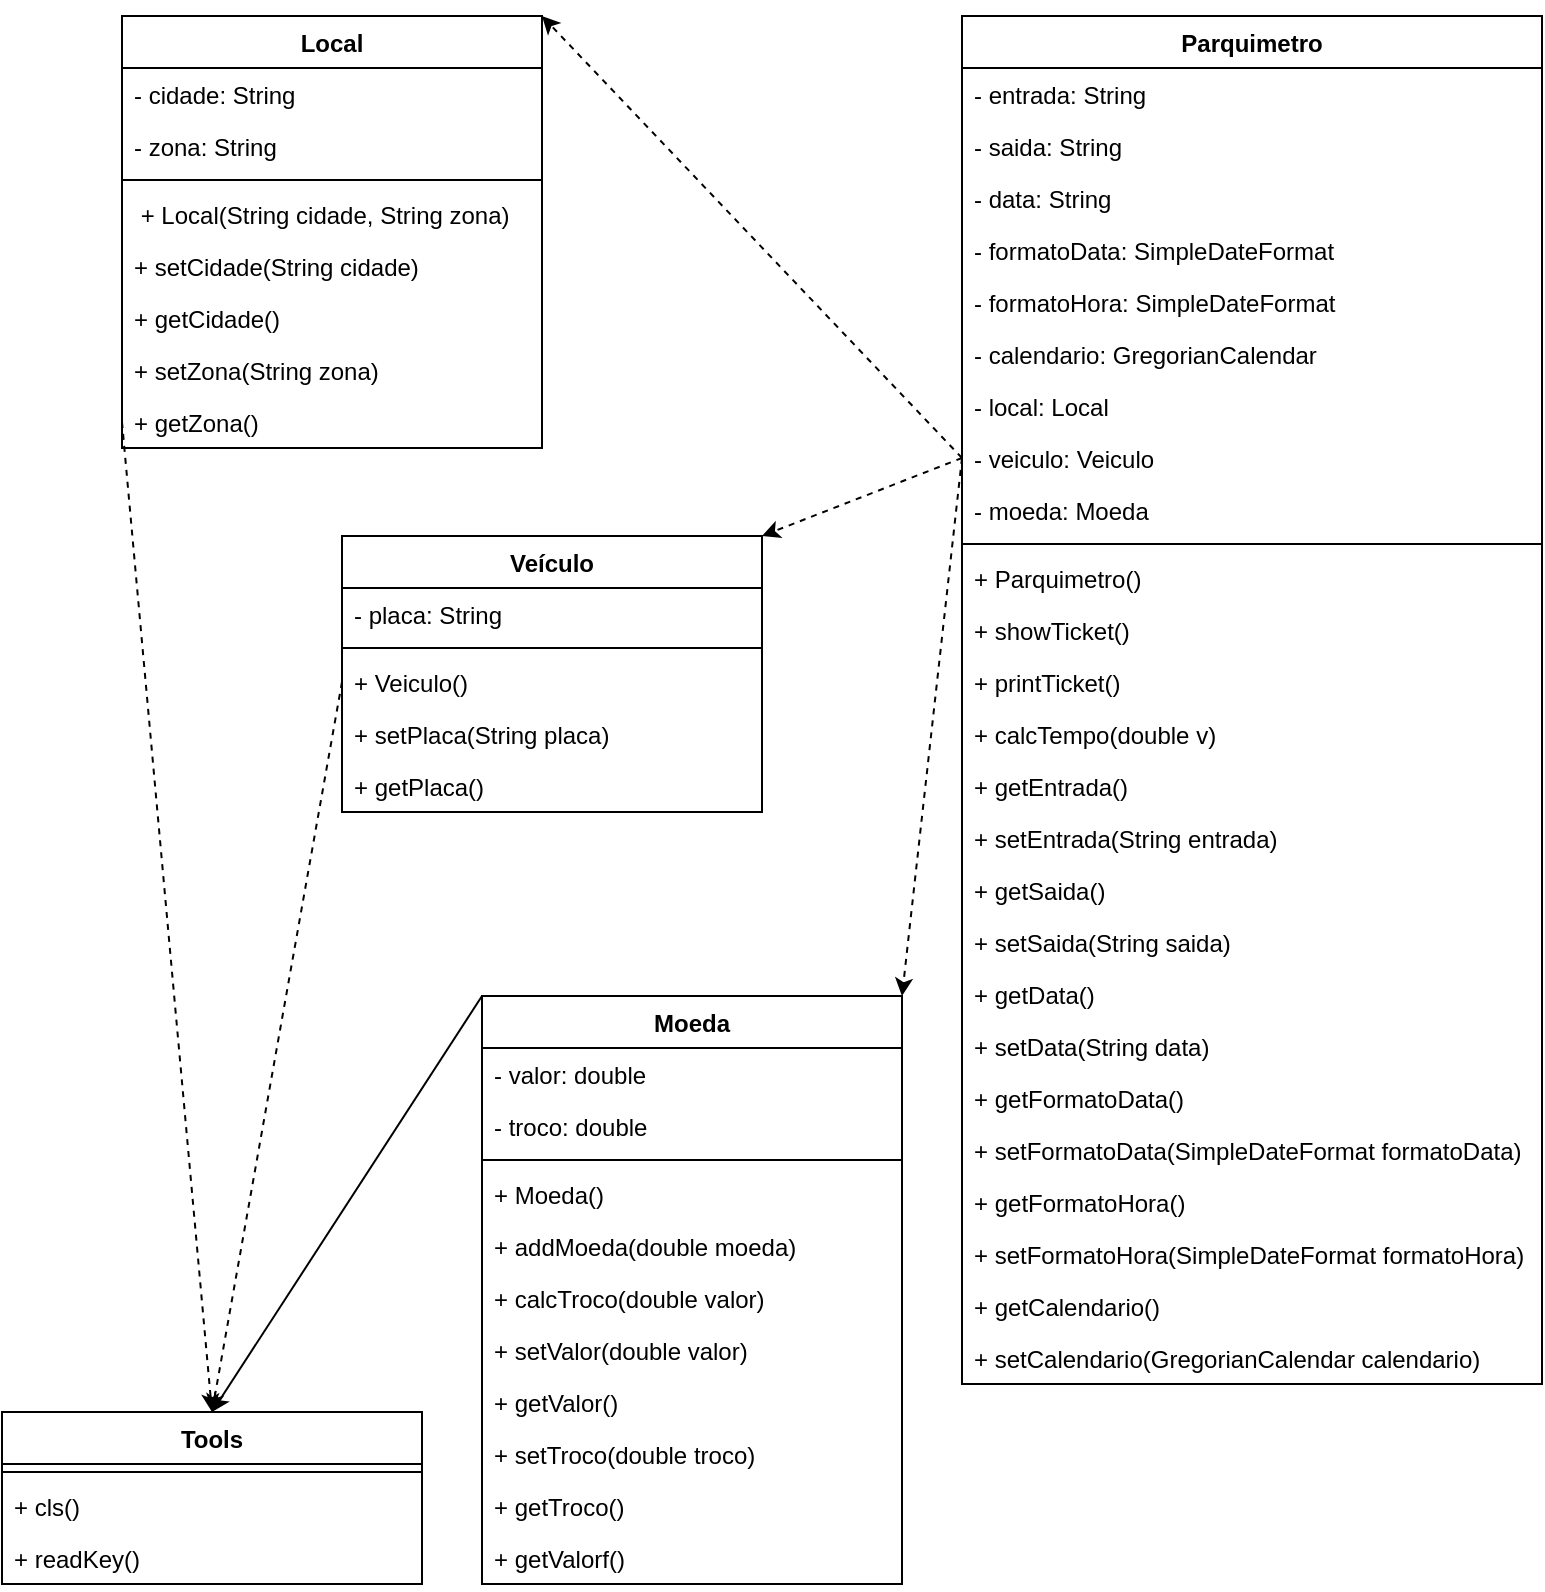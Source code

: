<mxfile>
    <diagram id="3AlERq_dJKsl8BqzaKWU" name="Diagrama UML">
        <mxGraphModel dx="785" dy="651" grid="1" gridSize="10" guides="1" tooltips="1" connect="1" arrows="1" fold="1" page="1" pageScale="1" pageWidth="827" pageHeight="1169" math="0" shadow="0">
            <root>
                <mxCell id="0"/>
                <mxCell id="1" parent="0"/>
                <mxCell id="288" style="edgeStyle=none;rounded=0;html=1;exitX=0;exitY=0;exitDx=0;exitDy=0;entryX=0.5;entryY=0;entryDx=0;entryDy=0;" edge="1" parent="1" source="123" target="250">
                    <mxGeometry relative="1" as="geometry"/>
                </mxCell>
                <mxCell id="123" value="Moeda" style="swimlane;fontStyle=1;align=center;verticalAlign=top;childLayout=stackLayout;horizontal=1;startSize=26;horizontalStack=0;resizeParent=1;resizeParentMax=0;resizeLast=0;collapsible=1;marginBottom=0;labelBackgroundColor=default;" parent="1" vertex="1">
                    <mxGeometry x="280" y="530" width="210" height="294" as="geometry"/>
                </mxCell>
                <mxCell id="124" value="- valor: double&#10;" style="text;strokeColor=none;fillColor=none;align=left;verticalAlign=top;spacingLeft=4;spacingRight=4;overflow=hidden;rotatable=0;points=[[0,0.5],[1,0.5]];portConstraint=eastwest;labelBackgroundColor=default;" parent="123" vertex="1">
                    <mxGeometry y="26" width="210" height="26" as="geometry"/>
                </mxCell>
                <mxCell id="218" value="- troco: double" style="text;strokeColor=none;fillColor=none;align=left;verticalAlign=top;spacingLeft=4;spacingRight=4;overflow=hidden;rotatable=0;points=[[0,0.5],[1,0.5]];portConstraint=eastwest;labelBackgroundColor=default;" parent="123" vertex="1">
                    <mxGeometry y="52" width="210" height="26" as="geometry"/>
                </mxCell>
                <mxCell id="125" value="" style="line;strokeWidth=1;fillColor=none;align=left;verticalAlign=middle;spacingTop=-1;spacingLeft=3;spacingRight=3;rotatable=0;labelPosition=right;points=[];portConstraint=eastwest;labelBackgroundColor=default;" parent="123" vertex="1">
                    <mxGeometry y="78" width="210" height="8" as="geometry"/>
                </mxCell>
                <mxCell id="126" value="+ Moeda()" style="text;strokeColor=none;fillColor=none;align=left;verticalAlign=top;spacingLeft=4;spacingRight=4;overflow=hidden;rotatable=0;points=[[0,0.5],[1,0.5]];portConstraint=eastwest;labelBackgroundColor=default;" parent="123" vertex="1">
                    <mxGeometry y="86" width="210" height="26" as="geometry"/>
                </mxCell>
                <mxCell id="248" value="+ addMoeda(double moeda)" style="text;strokeColor=none;fillColor=none;align=left;verticalAlign=top;spacingLeft=4;spacingRight=4;overflow=hidden;rotatable=0;points=[[0,0.5],[1,0.5]];portConstraint=eastwest;labelBackgroundColor=default;" parent="123" vertex="1">
                    <mxGeometry y="112" width="210" height="26" as="geometry"/>
                </mxCell>
                <mxCell id="191" value="+ calcTroco(double valor)" style="text;strokeColor=none;fillColor=none;align=left;verticalAlign=top;spacingLeft=4;spacingRight=4;overflow=hidden;rotatable=0;points=[[0,0.5],[1,0.5]];portConstraint=eastwest;labelBackgroundColor=default;" parent="123" vertex="1">
                    <mxGeometry y="138" width="210" height="26" as="geometry"/>
                </mxCell>
                <mxCell id="219" value="+ setValor(double valor)" style="text;strokeColor=none;fillColor=none;align=left;verticalAlign=top;spacingLeft=4;spacingRight=4;overflow=hidden;rotatable=0;points=[[0,0.5],[1,0.5]];portConstraint=eastwest;labelBackgroundColor=default;" parent="123" vertex="1">
                    <mxGeometry y="164" width="210" height="26" as="geometry"/>
                </mxCell>
                <mxCell id="221" value="+ getValor()&#10;" style="text;strokeColor=none;fillColor=none;align=left;verticalAlign=top;spacingLeft=4;spacingRight=4;overflow=hidden;rotatable=0;points=[[0,0.5],[1,0.5]];portConstraint=eastwest;labelBackgroundColor=default;" parent="123" vertex="1">
                    <mxGeometry y="190" width="210" height="26" as="geometry"/>
                </mxCell>
                <mxCell id="220" value="+ setTroco(double troco)" style="text;strokeColor=none;fillColor=none;align=left;verticalAlign=top;spacingLeft=4;spacingRight=4;overflow=hidden;rotatable=0;points=[[0,0.5],[1,0.5]];portConstraint=eastwest;labelBackgroundColor=default;" parent="123" vertex="1">
                    <mxGeometry y="216" width="210" height="26" as="geometry"/>
                </mxCell>
                <mxCell id="222" value="+ getTroco()" style="text;strokeColor=none;fillColor=none;align=left;verticalAlign=top;spacingLeft=4;spacingRight=4;overflow=hidden;rotatable=0;points=[[0,0.5],[1,0.5]];portConstraint=eastwest;labelBackgroundColor=default;" parent="123" vertex="1">
                    <mxGeometry y="242" width="210" height="26" as="geometry"/>
                </mxCell>
                <mxCell id="223" value="+ getValorf()" style="text;strokeColor=none;fillColor=none;align=left;verticalAlign=top;spacingLeft=4;spacingRight=4;overflow=hidden;rotatable=0;points=[[0,0.5],[1,0.5]];portConstraint=eastwest;labelBackgroundColor=default;" parent="123" vertex="1">
                    <mxGeometry y="268" width="210" height="26" as="geometry"/>
                </mxCell>
                <mxCell id="209" style="edgeStyle=none;html=1;entryX=1;entryY=0;entryDx=0;entryDy=0;dashed=1;exitX=0;exitY=0.5;exitDx=0;exitDy=0;labelBackgroundColor=default;" parent="1" source="208" target="204" edge="1">
                    <mxGeometry relative="1" as="geometry"/>
                </mxCell>
                <mxCell id="127" value="Parquimetro" style="swimlane;fontStyle=1;align=center;verticalAlign=top;childLayout=stackLayout;horizontal=1;startSize=26;horizontalStack=0;resizeParent=1;resizeParentMax=0;resizeLast=0;collapsible=1;marginBottom=0;labelBackgroundColor=default;" parent="1" vertex="1">
                    <mxGeometry x="520" y="40" width="290" height="684" as="geometry"/>
                </mxCell>
                <mxCell id="240" value="- entrada: String " style="text;strokeColor=none;fillColor=none;align=left;verticalAlign=top;spacingLeft=4;spacingRight=4;overflow=hidden;rotatable=0;points=[[0,0.5],[1,0.5]];portConstraint=eastwest;labelBackgroundColor=default;" parent="127" vertex="1">
                    <mxGeometry y="26" width="290" height="26" as="geometry"/>
                </mxCell>
                <mxCell id="241" value="- saida: String" style="text;strokeColor=none;fillColor=none;align=left;verticalAlign=top;spacingLeft=4;spacingRight=4;overflow=hidden;rotatable=0;points=[[0,0.5],[1,0.5]];portConstraint=eastwest;labelBackgroundColor=default;" parent="127" vertex="1">
                    <mxGeometry y="52" width="290" height="26" as="geometry"/>
                </mxCell>
                <mxCell id="243" value="- data: String " style="text;strokeColor=none;fillColor=none;align=left;verticalAlign=top;spacingLeft=4;spacingRight=4;overflow=hidden;rotatable=0;points=[[0,0.5],[1,0.5]];portConstraint=eastwest;labelBackgroundColor=default;" parent="127" vertex="1">
                    <mxGeometry y="78" width="290" height="26" as="geometry"/>
                </mxCell>
                <mxCell id="242" value="- formatoData: SimpleDateFormat" style="text;strokeColor=none;fillColor=none;align=left;verticalAlign=top;spacingLeft=4;spacingRight=4;overflow=hidden;rotatable=0;points=[[0,0.5],[1,0.5]];portConstraint=eastwest;labelBackgroundColor=default;" parent="127" vertex="1">
                    <mxGeometry y="104" width="290" height="26" as="geometry"/>
                </mxCell>
                <mxCell id="244" value="- formatoHora: SimpleDateFormat " style="text;strokeColor=none;fillColor=none;align=left;verticalAlign=top;spacingLeft=4;spacingRight=4;overflow=hidden;rotatable=0;points=[[0,0.5],[1,0.5]];portConstraint=eastwest;labelBackgroundColor=default;" parent="127" vertex="1">
                    <mxGeometry y="130" width="290" height="26" as="geometry"/>
                </mxCell>
                <mxCell id="245" value="- calendario: GregorianCalendar" style="text;strokeColor=none;fillColor=none;align=left;verticalAlign=top;spacingLeft=4;spacingRight=4;overflow=hidden;rotatable=0;points=[[0,0.5],[1,0.5]];portConstraint=eastwest;labelBackgroundColor=default;" parent="127" vertex="1">
                    <mxGeometry y="156" width="290" height="26" as="geometry"/>
                </mxCell>
                <mxCell id="190" value="- local: Local" style="text;strokeColor=none;fillColor=none;align=left;verticalAlign=top;spacingLeft=4;spacingRight=4;overflow=hidden;rotatable=0;points=[[0,0.5],[1,0.5]];portConstraint=eastwest;labelBackgroundColor=default;" parent="127" vertex="1">
                    <mxGeometry y="182" width="290" height="26" as="geometry"/>
                </mxCell>
                <mxCell id="208" value="- veiculo: Veiculo" style="text;strokeColor=none;fillColor=none;align=left;verticalAlign=top;spacingLeft=4;spacingRight=4;overflow=hidden;rotatable=0;points=[[0,0.5],[1,0.5]];portConstraint=eastwest;labelBackgroundColor=default;" parent="127" vertex="1">
                    <mxGeometry y="208" width="290" height="26" as="geometry"/>
                </mxCell>
                <mxCell id="192" value="- moeda: Moeda" style="text;strokeColor=none;fillColor=none;align=left;verticalAlign=top;spacingLeft=4;spacingRight=4;overflow=hidden;rotatable=0;points=[[0,0.5],[1,0.5]];portConstraint=eastwest;labelBackgroundColor=default;" parent="127" vertex="1">
                    <mxGeometry y="234" width="290" height="26" as="geometry"/>
                </mxCell>
                <mxCell id="129" value="" style="line;strokeWidth=1;fillColor=none;align=left;verticalAlign=middle;spacingTop=-1;spacingLeft=3;spacingRight=3;rotatable=0;labelPosition=right;points=[];portConstraint=eastwest;labelBackgroundColor=default;" parent="127" vertex="1">
                    <mxGeometry y="260" width="290" height="8" as="geometry"/>
                </mxCell>
                <mxCell id="194" value="+ Parquimetro()" style="text;strokeColor=none;fillColor=none;align=left;verticalAlign=top;spacingLeft=4;spacingRight=4;overflow=hidden;rotatable=0;points=[[0,0.5],[1,0.5]];portConstraint=eastwest;labelBackgroundColor=default;" parent="127" vertex="1">
                    <mxGeometry y="268" width="290" height="26" as="geometry"/>
                </mxCell>
                <mxCell id="217" value="+ showTicket()" style="text;strokeColor=none;fillColor=none;align=left;verticalAlign=top;spacingLeft=4;spacingRight=4;overflow=hidden;rotatable=0;points=[[0,0.5],[1,0.5]];portConstraint=eastwest;labelBackgroundColor=default;" parent="127" vertex="1">
                    <mxGeometry y="294" width="290" height="26" as="geometry"/>
                </mxCell>
                <mxCell id="249" value="+ printTicket()" style="text;strokeColor=none;fillColor=none;align=left;verticalAlign=top;spacingLeft=4;spacingRight=4;overflow=hidden;rotatable=0;points=[[0,0.5],[1,0.5]];portConstraint=eastwest;labelBackgroundColor=default;" parent="127" vertex="1">
                    <mxGeometry y="320" width="290" height="26" as="geometry"/>
                </mxCell>
                <mxCell id="224" value="+ calcTempo(double v)" style="text;strokeColor=none;fillColor=none;align=left;verticalAlign=top;spacingLeft=4;spacingRight=4;overflow=hidden;rotatable=0;points=[[0,0.5],[1,0.5]];portConstraint=eastwest;labelBackgroundColor=default;" parent="127" vertex="1">
                    <mxGeometry y="346" width="290" height="26" as="geometry"/>
                </mxCell>
                <mxCell id="225" value="+ getEntrada()" style="text;strokeColor=none;fillColor=none;align=left;verticalAlign=top;spacingLeft=4;spacingRight=4;overflow=hidden;rotatable=0;points=[[0,0.5],[1,0.5]];portConstraint=eastwest;labelBackgroundColor=default;" parent="127" vertex="1">
                    <mxGeometry y="372" width="290" height="26" as="geometry"/>
                </mxCell>
                <mxCell id="226" value="+ setEntrada(String entrada)" style="text;strokeColor=none;fillColor=none;align=left;verticalAlign=top;spacingLeft=4;spacingRight=4;overflow=hidden;rotatable=0;points=[[0,0.5],[1,0.5]];portConstraint=eastwest;labelBackgroundColor=default;" parent="127" vertex="1">
                    <mxGeometry y="398" width="290" height="26" as="geometry"/>
                </mxCell>
                <mxCell id="227" value="+ getSaida()" style="text;strokeColor=none;fillColor=none;align=left;verticalAlign=top;spacingLeft=4;spacingRight=4;overflow=hidden;rotatable=0;points=[[0,0.5],[1,0.5]];portConstraint=eastwest;labelBackgroundColor=default;" parent="127" vertex="1">
                    <mxGeometry y="424" width="290" height="26" as="geometry"/>
                </mxCell>
                <mxCell id="228" value="+ setSaida(String saida)" style="text;strokeColor=none;fillColor=none;align=left;verticalAlign=top;spacingLeft=4;spacingRight=4;overflow=hidden;rotatable=0;points=[[0,0.5],[1,0.5]];portConstraint=eastwest;labelBackgroundColor=default;" parent="127" vertex="1">
                    <mxGeometry y="450" width="290" height="26" as="geometry"/>
                </mxCell>
                <mxCell id="229" value="+ getData()" style="text;strokeColor=none;fillColor=none;align=left;verticalAlign=top;spacingLeft=4;spacingRight=4;overflow=hidden;rotatable=0;points=[[0,0.5],[1,0.5]];portConstraint=eastwest;labelBackgroundColor=default;" parent="127" vertex="1">
                    <mxGeometry y="476" width="290" height="26" as="geometry"/>
                </mxCell>
                <mxCell id="230" value="+ setData(String data)" style="text;strokeColor=none;fillColor=none;align=left;verticalAlign=top;spacingLeft=4;spacingRight=4;overflow=hidden;rotatable=0;points=[[0,0.5],[1,0.5]];portConstraint=eastwest;labelBackgroundColor=default;" parent="127" vertex="1">
                    <mxGeometry y="502" width="290" height="26" as="geometry"/>
                </mxCell>
                <mxCell id="231" value="+ getFormatoData()" style="text;strokeColor=none;fillColor=none;align=left;verticalAlign=top;spacingLeft=4;spacingRight=4;overflow=hidden;rotatable=0;points=[[0,0.5],[1,0.5]];portConstraint=eastwest;labelBackgroundColor=default;" parent="127" vertex="1">
                    <mxGeometry y="528" width="290" height="26" as="geometry"/>
                </mxCell>
                <mxCell id="233" value="+ setFormatoData(SimpleDateFormat formatoData)" style="text;strokeColor=none;fillColor=none;align=left;verticalAlign=top;spacingLeft=4;spacingRight=4;overflow=hidden;rotatable=0;points=[[0,0.5],[1,0.5]];portConstraint=eastwest;labelBackgroundColor=default;" parent="127" vertex="1">
                    <mxGeometry y="554" width="290" height="26" as="geometry"/>
                </mxCell>
                <mxCell id="232" value="+ getFormatoHora()" style="text;strokeColor=none;fillColor=none;align=left;verticalAlign=top;spacingLeft=4;spacingRight=4;overflow=hidden;rotatable=0;points=[[0,0.5],[1,0.5]];portConstraint=eastwest;labelBackgroundColor=default;" parent="127" vertex="1">
                    <mxGeometry y="580" width="290" height="26" as="geometry"/>
                </mxCell>
                <mxCell id="234" value="+ setFormatoHora(SimpleDateFormat formatoHora)" style="text;strokeColor=none;fillColor=none;align=left;verticalAlign=top;spacingLeft=4;spacingRight=4;overflow=hidden;rotatable=0;points=[[0,0.5],[1,0.5]];portConstraint=eastwest;labelBackgroundColor=default;" parent="127" vertex="1">
                    <mxGeometry y="606" width="290" height="26" as="geometry"/>
                </mxCell>
                <mxCell id="235" value="+ getCalendario()" style="text;strokeColor=none;fillColor=none;align=left;verticalAlign=top;spacingLeft=4;spacingRight=4;overflow=hidden;rotatable=0;points=[[0,0.5],[1,0.5]];portConstraint=eastwest;labelBackgroundColor=default;" parent="127" vertex="1">
                    <mxGeometry y="632" width="290" height="26" as="geometry"/>
                </mxCell>
                <mxCell id="236" value="+ setCalendario(GregorianCalendar calendario)" style="text;strokeColor=none;fillColor=none;align=left;verticalAlign=top;spacingLeft=4;spacingRight=4;overflow=hidden;rotatable=0;points=[[0,0.5],[1,0.5]];portConstraint=eastwest;labelBackgroundColor=default;" parent="127" vertex="1">
                    <mxGeometry y="658" width="290" height="26" as="geometry"/>
                </mxCell>
                <mxCell id="131" value="Veículo" style="swimlane;fontStyle=1;align=center;verticalAlign=top;childLayout=stackLayout;horizontal=1;startSize=26;horizontalStack=0;resizeParent=1;resizeParentMax=0;resizeLast=0;collapsible=1;marginBottom=0;labelBackgroundColor=default;" parent="1" vertex="1">
                    <mxGeometry x="210" y="300" width="210" height="138" as="geometry"/>
                </mxCell>
                <mxCell id="132" value="- placa: String" style="text;strokeColor=none;fillColor=none;align=left;verticalAlign=top;spacingLeft=4;spacingRight=4;overflow=hidden;rotatable=0;points=[[0,0.5],[1,0.5]];portConstraint=eastwest;labelBackgroundColor=default;" parent="131" vertex="1">
                    <mxGeometry y="26" width="210" height="26" as="geometry"/>
                </mxCell>
                <mxCell id="133" value="" style="line;strokeWidth=1;fillColor=none;align=left;verticalAlign=middle;spacingTop=-1;spacingLeft=3;spacingRight=3;rotatable=0;labelPosition=right;points=[];portConstraint=eastwest;labelBackgroundColor=default;" parent="131" vertex="1">
                    <mxGeometry y="52" width="210" height="8" as="geometry"/>
                </mxCell>
                <mxCell id="134" value="+ Veiculo()" style="text;strokeColor=none;fillColor=none;align=left;verticalAlign=top;spacingLeft=4;spacingRight=4;overflow=hidden;rotatable=0;points=[[0,0.5],[1,0.5]];portConstraint=eastwest;labelBackgroundColor=default;" parent="131" vertex="1">
                    <mxGeometry y="60" width="210" height="26" as="geometry"/>
                </mxCell>
                <mxCell id="246" value="+ setPlaca(String placa)" style="text;strokeColor=none;fillColor=none;align=left;verticalAlign=top;spacingLeft=4;spacingRight=4;overflow=hidden;rotatable=0;points=[[0,0.5],[1,0.5]];portConstraint=eastwest;labelBackgroundColor=default;" parent="131" vertex="1">
                    <mxGeometry y="86" width="210" height="26" as="geometry"/>
                </mxCell>
                <mxCell id="216" value="+ getPlaca()" style="text;strokeColor=none;fillColor=none;align=left;verticalAlign=top;spacingLeft=4;spacingRight=4;overflow=hidden;rotatable=0;points=[[0,0.5],[1,0.5]];portConstraint=eastwest;labelBackgroundColor=default;" parent="131" vertex="1">
                    <mxGeometry y="112" width="210" height="26" as="geometry"/>
                </mxCell>
                <mxCell id="204" value="Local" style="swimlane;fontStyle=1;align=center;verticalAlign=top;childLayout=stackLayout;horizontal=1;startSize=26;horizontalStack=0;resizeParent=1;resizeParentMax=0;resizeLast=0;collapsible=1;marginBottom=0;labelBackgroundColor=default;" parent="1" vertex="1">
                    <mxGeometry x="100" y="40" width="210" height="216" as="geometry"/>
                </mxCell>
                <mxCell id="205" value="- cidade: String" style="text;strokeColor=none;fillColor=none;align=left;verticalAlign=top;spacingLeft=4;spacingRight=4;overflow=hidden;rotatable=0;points=[[0,0.5],[1,0.5]];portConstraint=eastwest;labelBackgroundColor=default;" parent="204" vertex="1">
                    <mxGeometry y="26" width="210" height="26" as="geometry"/>
                </mxCell>
                <mxCell id="212" value="- zona: String" style="text;strokeColor=none;fillColor=none;align=left;verticalAlign=top;spacingLeft=4;spacingRight=4;overflow=hidden;rotatable=0;points=[[0,0.5],[1,0.5]];portConstraint=eastwest;labelBackgroundColor=default;" parent="204" vertex="1">
                    <mxGeometry y="52" width="210" height="26" as="geometry"/>
                </mxCell>
                <mxCell id="206" value="" style="line;strokeWidth=1;fillColor=none;align=left;verticalAlign=middle;spacingTop=-1;spacingLeft=3;spacingRight=3;rotatable=0;labelPosition=right;points=[];portConstraint=eastwest;labelBackgroundColor=default;" parent="204" vertex="1">
                    <mxGeometry y="78" width="210" height="8" as="geometry"/>
                </mxCell>
                <mxCell id="207" value=" + Local(String cidade, String zona)" style="text;strokeColor=none;fillColor=none;align=left;verticalAlign=top;spacingLeft=4;spacingRight=4;overflow=hidden;rotatable=0;points=[[0,0.5],[1,0.5]];portConstraint=eastwest;labelBackgroundColor=default;" parent="204" vertex="1">
                    <mxGeometry y="86" width="210" height="26" as="geometry"/>
                </mxCell>
                <mxCell id="247" value="+ setCidade(String cidade)" style="text;strokeColor=none;fillColor=none;align=left;verticalAlign=top;spacingLeft=4;spacingRight=4;overflow=hidden;rotatable=0;points=[[0,0.5],[1,0.5]];portConstraint=eastwest;labelBackgroundColor=default;" parent="204" vertex="1">
                    <mxGeometry y="112" width="210" height="26" as="geometry"/>
                </mxCell>
                <mxCell id="215" value="+ getCidade()" style="text;strokeColor=none;fillColor=none;align=left;verticalAlign=top;spacingLeft=4;spacingRight=4;overflow=hidden;rotatable=0;points=[[0,0.5],[1,0.5]];portConstraint=eastwest;labelBackgroundColor=default;" parent="204" vertex="1">
                    <mxGeometry y="138" width="210" height="26" as="geometry"/>
                </mxCell>
                <mxCell id="213" value="+ setZona(String zona)" style="text;strokeColor=none;fillColor=none;align=left;verticalAlign=top;spacingLeft=4;spacingRight=4;overflow=hidden;rotatable=0;points=[[0,0.5],[1,0.5]];portConstraint=eastwest;labelBackgroundColor=default;" parent="204" vertex="1">
                    <mxGeometry y="164" width="210" height="26" as="geometry"/>
                </mxCell>
                <mxCell id="214" value="+ getZona()" style="text;strokeColor=none;fillColor=none;align=left;verticalAlign=top;spacingLeft=4;spacingRight=4;overflow=hidden;rotatable=0;points=[[0,0.5],[1,0.5]];portConstraint=eastwest;labelBackgroundColor=default;" parent="204" vertex="1">
                    <mxGeometry y="190" width="210" height="26" as="geometry"/>
                </mxCell>
                <mxCell id="210" style="edgeStyle=none;html=1;exitX=0;exitY=0.5;exitDx=0;exitDy=0;entryX=1;entryY=0;entryDx=0;entryDy=0;dashed=1;labelBackgroundColor=default;" parent="1" source="208" target="131" edge="1">
                    <mxGeometry relative="1" as="geometry"/>
                </mxCell>
                <mxCell id="211" style="edgeStyle=none;html=1;exitX=0;exitY=0.5;exitDx=0;exitDy=0;entryX=1;entryY=0;entryDx=0;entryDy=0;dashed=1;labelBackgroundColor=default;" parent="1" source="208" target="123" edge="1">
                    <mxGeometry relative="1" as="geometry"/>
                </mxCell>
                <mxCell id="250" value="Tools&#10;" style="swimlane;fontStyle=1;align=center;verticalAlign=top;childLayout=stackLayout;horizontal=1;startSize=26;horizontalStack=0;resizeParent=1;resizeParentMax=0;resizeLast=0;collapsible=1;marginBottom=0;labelBackgroundColor=default;" vertex="1" parent="1">
                    <mxGeometry x="40" y="738" width="210" height="86" as="geometry"/>
                </mxCell>
                <mxCell id="252" value="" style="line;strokeWidth=1;fillColor=none;align=left;verticalAlign=middle;spacingTop=-1;spacingLeft=3;spacingRight=3;rotatable=0;labelPosition=right;points=[];portConstraint=eastwest;labelBackgroundColor=default;" vertex="1" parent="250">
                    <mxGeometry y="26" width="210" height="8" as="geometry"/>
                </mxCell>
                <mxCell id="253" value="+ cls()" style="text;strokeColor=none;fillColor=none;align=left;verticalAlign=top;spacingLeft=4;spacingRight=4;overflow=hidden;rotatable=0;points=[[0,0.5],[1,0.5]];portConstraint=eastwest;labelBackgroundColor=default;" vertex="1" parent="250">
                    <mxGeometry y="34" width="210" height="26" as="geometry"/>
                </mxCell>
                <mxCell id="254" value="+ readKey()" style="text;strokeColor=none;fillColor=none;align=left;verticalAlign=top;spacingLeft=4;spacingRight=4;overflow=hidden;rotatable=0;points=[[0,0.5],[1,0.5]];portConstraint=eastwest;labelBackgroundColor=default;" vertex="1" parent="250">
                    <mxGeometry y="60" width="210" height="26" as="geometry"/>
                </mxCell>
                <mxCell id="281" style="edgeStyle=none;rounded=0;html=1;exitX=0;exitY=0.5;exitDx=0;exitDy=0;entryX=0.5;entryY=0;entryDx=0;entryDy=0;dashed=1;" edge="1" parent="1" source="134" target="250">
                    <mxGeometry relative="1" as="geometry"/>
                </mxCell>
                <mxCell id="287" style="edgeStyle=none;rounded=0;html=1;exitX=0;exitY=0.5;exitDx=0;exitDy=0;entryX=0.5;entryY=0;entryDx=0;entryDy=0;dashed=1;" edge="1" parent="1" source="214" target="250">
                    <mxGeometry relative="1" as="geometry"/>
                </mxCell>
            </root>
        </mxGraphModel>
    </diagram>
</mxfile>